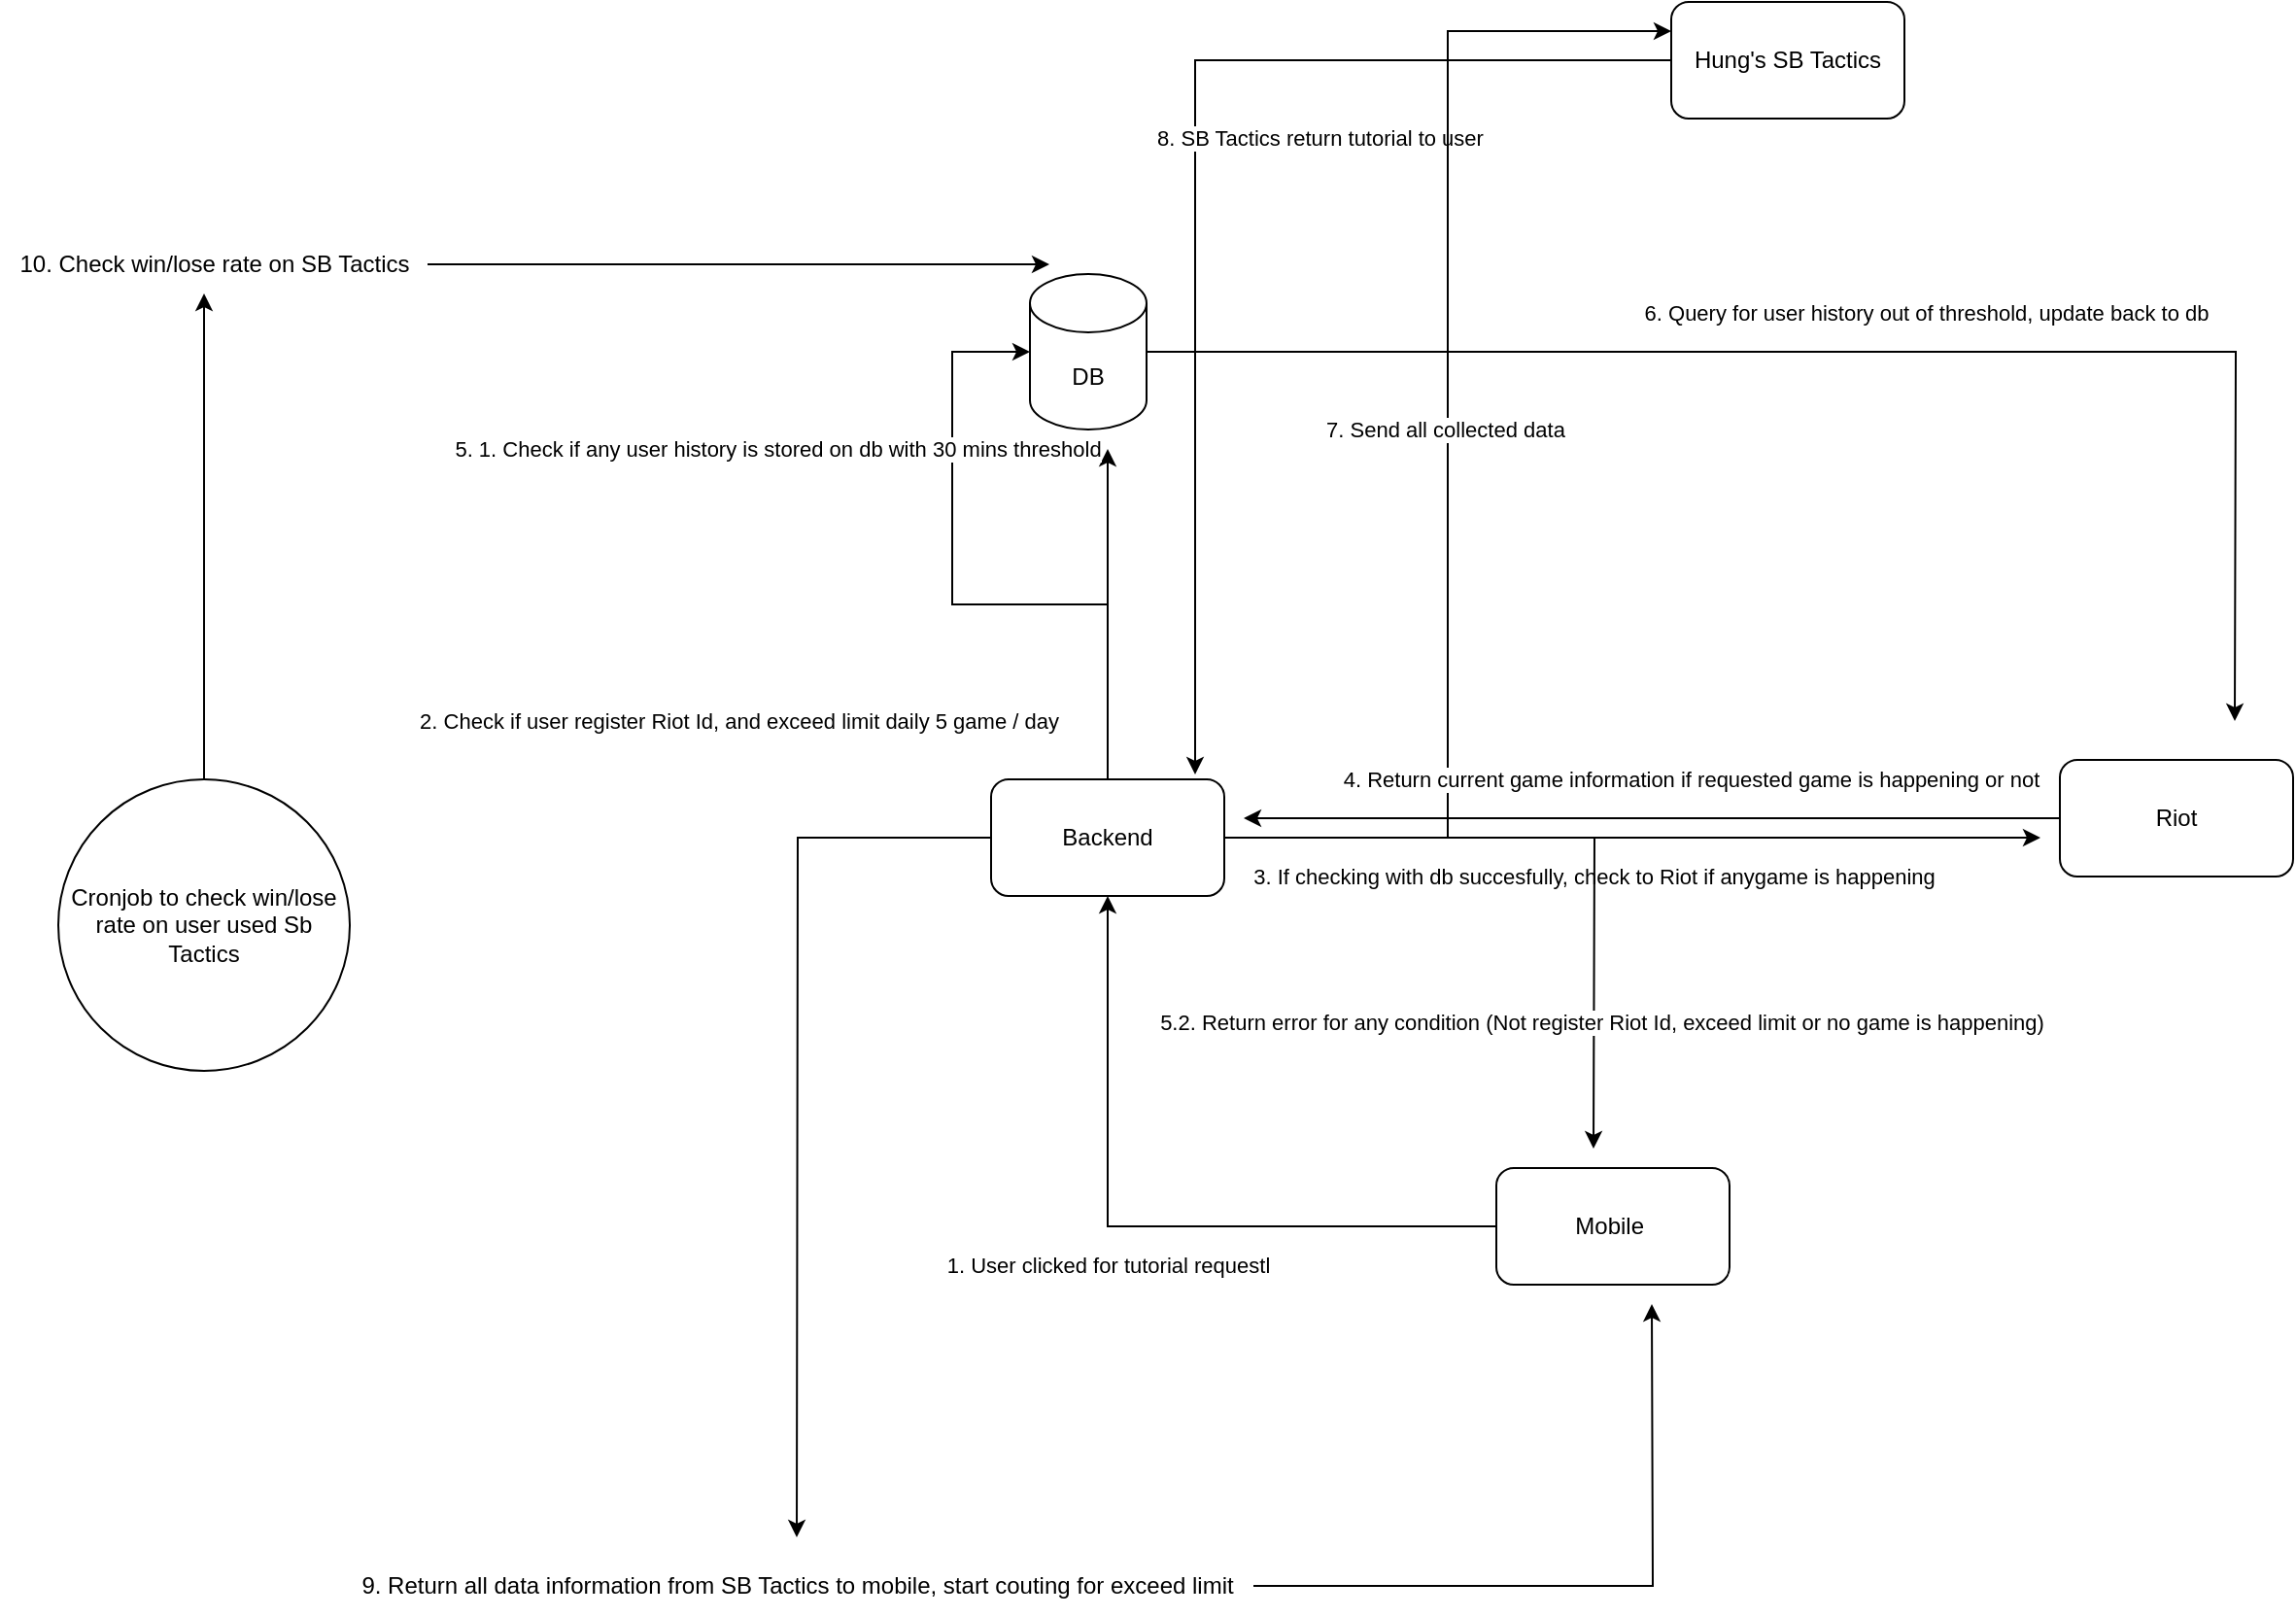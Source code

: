 <mxfile version="21.0.7" type="github">
  <diagram name="Trang-1" id="oQ7Q2U69AbRuAxu6SCVH">
    <mxGraphModel dx="2448" dy="2026" grid="1" gridSize="10" guides="1" tooltips="1" connect="1" arrows="1" fold="1" page="1" pageScale="1" pageWidth="827" pageHeight="1169" math="0" shadow="0">
      <root>
        <mxCell id="0" />
        <mxCell id="1" parent="0" />
        <mxCell id="2QQNMFbDvAQSub1k52Ly-6" style="edgeStyle=orthogonalEdgeStyle;rounded=0;orthogonalLoop=1;jettySize=auto;html=1;" edge="1" parent="1" source="2QQNMFbDvAQSub1k52Ly-1" target="2QQNMFbDvAQSub1k52Ly-3">
          <mxGeometry relative="1" as="geometry" />
        </mxCell>
        <mxCell id="2QQNMFbDvAQSub1k52Ly-7" value="1. User clicked for tutorial requestl" style="edgeLabel;html=1;align=center;verticalAlign=middle;resizable=0;points=[];" vertex="1" connectable="0" parent="2QQNMFbDvAQSub1k52Ly-6">
          <mxGeometry x="0.076" relative="1" as="geometry">
            <mxPoint x="-1" y="20" as="offset" />
          </mxGeometry>
        </mxCell>
        <mxCell id="2QQNMFbDvAQSub1k52Ly-1" value="Mobile&amp;nbsp;" style="rounded=1;whiteSpace=wrap;html=1;" vertex="1" parent="1">
          <mxGeometry x="340" y="500" width="120" height="60" as="geometry" />
        </mxCell>
        <mxCell id="2QQNMFbDvAQSub1k52Ly-30" value="8. SB Tactics return tutorial to user" style="edgeStyle=orthogonalEdgeStyle;rounded=0;orthogonalLoop=1;jettySize=auto;html=1;entryX=0.875;entryY=-0.042;entryDx=0;entryDy=0;entryPerimeter=0;" edge="1" parent="1" source="2QQNMFbDvAQSub1k52Ly-2" target="2QQNMFbDvAQSub1k52Ly-3">
          <mxGeometry x="-0.409" y="40" relative="1" as="geometry">
            <mxPoint as="offset" />
          </mxGeometry>
        </mxCell>
        <mxCell id="2QQNMFbDvAQSub1k52Ly-2" value="Hung&#39;s SB Tactics" style="rounded=1;whiteSpace=wrap;html=1;" vertex="1" parent="1">
          <mxGeometry x="430" y="-100" width="120" height="60" as="geometry" />
        </mxCell>
        <mxCell id="2QQNMFbDvAQSub1k52Ly-12" value="2. Check if user register Riot Id, and exceed limit daily 5 game / day" style="edgeStyle=orthogonalEdgeStyle;rounded=0;orthogonalLoop=1;jettySize=auto;html=1;" edge="1" parent="1" source="2QQNMFbDvAQSub1k52Ly-3">
          <mxGeometry x="-0.647" y="190" relative="1" as="geometry">
            <mxPoint x="140" y="130" as="targetPoint" />
            <mxPoint as="offset" />
          </mxGeometry>
        </mxCell>
        <mxCell id="2QQNMFbDvAQSub1k52Ly-13" style="edgeStyle=orthogonalEdgeStyle;rounded=0;orthogonalLoop=1;jettySize=auto;html=1;" edge="1" parent="1" source="2QQNMFbDvAQSub1k52Ly-3">
          <mxGeometry relative="1" as="geometry">
            <mxPoint x="620" y="330" as="targetPoint" />
          </mxGeometry>
        </mxCell>
        <mxCell id="2QQNMFbDvAQSub1k52Ly-14" value="3. If checking with db succesfully, check to Riot if anygame is happening" style="edgeLabel;html=1;align=center;verticalAlign=middle;resizable=0;points=[];" vertex="1" connectable="0" parent="2QQNMFbDvAQSub1k52Ly-13">
          <mxGeometry x="-0.262" relative="1" as="geometry">
            <mxPoint x="35" y="20" as="offset" />
          </mxGeometry>
        </mxCell>
        <mxCell id="2QQNMFbDvAQSub1k52Ly-15" style="edgeStyle=orthogonalEdgeStyle;rounded=0;orthogonalLoop=1;jettySize=auto;html=1;" edge="1" parent="1" source="2QQNMFbDvAQSub1k52Ly-3">
          <mxGeometry relative="1" as="geometry">
            <mxPoint x="390" y="490" as="targetPoint" />
          </mxGeometry>
        </mxCell>
        <mxCell id="2QQNMFbDvAQSub1k52Ly-16" value="5.2. Return error for any condition (Not register Riot Id, exceed limit or no game is happening)" style="edgeLabel;html=1;align=center;verticalAlign=middle;resizable=0;points=[];" vertex="1" connectable="0" parent="2QQNMFbDvAQSub1k52Ly-15">
          <mxGeometry x="0.629" y="4" relative="1" as="geometry">
            <mxPoint as="offset" />
          </mxGeometry>
        </mxCell>
        <mxCell id="2QQNMFbDvAQSub1k52Ly-22" value="5. 1. Check if any user history is stored on db with 30 mins threshold" style="edgeStyle=orthogonalEdgeStyle;rounded=0;orthogonalLoop=1;jettySize=auto;html=1;entryX=0;entryY=0.5;entryDx=0;entryDy=0;entryPerimeter=0;" edge="1" parent="1" source="2QQNMFbDvAQSub1k52Ly-3" target="2QQNMFbDvAQSub1k52Ly-4">
          <mxGeometry x="0.471" y="90" relative="1" as="geometry">
            <mxPoint as="offset" />
          </mxGeometry>
        </mxCell>
        <mxCell id="2QQNMFbDvAQSub1k52Ly-28" style="edgeStyle=orthogonalEdgeStyle;rounded=0;orthogonalLoop=1;jettySize=auto;html=1;entryX=0;entryY=0.25;entryDx=0;entryDy=0;" edge="1" parent="1" source="2QQNMFbDvAQSub1k52Ly-3" target="2QQNMFbDvAQSub1k52Ly-2">
          <mxGeometry relative="1" as="geometry" />
        </mxCell>
        <mxCell id="2QQNMFbDvAQSub1k52Ly-29" value="7. Send all collected data&amp;nbsp;" style="edgeLabel;html=1;align=center;verticalAlign=middle;resizable=0;points=[];" vertex="1" connectable="0" parent="2QQNMFbDvAQSub1k52Ly-28">
          <mxGeometry x="0.012" relative="1" as="geometry">
            <mxPoint y="1" as="offset" />
          </mxGeometry>
        </mxCell>
        <mxCell id="2QQNMFbDvAQSub1k52Ly-32" style="edgeStyle=orthogonalEdgeStyle;rounded=0;orthogonalLoop=1;jettySize=auto;html=1;" edge="1" parent="1" source="2QQNMFbDvAQSub1k52Ly-3">
          <mxGeometry relative="1" as="geometry">
            <mxPoint x="-20" y="690" as="targetPoint" />
          </mxGeometry>
        </mxCell>
        <mxCell id="2QQNMFbDvAQSub1k52Ly-3" value="Backend" style="rounded=1;whiteSpace=wrap;html=1;" vertex="1" parent="1">
          <mxGeometry x="80" y="300" width="120" height="60" as="geometry" />
        </mxCell>
        <mxCell id="2QQNMFbDvAQSub1k52Ly-41" style="edgeStyle=orthogonalEdgeStyle;rounded=0;orthogonalLoop=1;jettySize=auto;html=1;" edge="1" parent="1" source="2QQNMFbDvAQSub1k52Ly-4">
          <mxGeometry relative="1" as="geometry">
            <mxPoint x="720" y="270" as="targetPoint" />
          </mxGeometry>
        </mxCell>
        <mxCell id="2QQNMFbDvAQSub1k52Ly-42" value="6. Query for user history out of threshold, update back to db" style="edgeLabel;html=1;align=center;verticalAlign=middle;resizable=0;points=[];" vertex="1" connectable="0" parent="2QQNMFbDvAQSub1k52Ly-41">
          <mxGeometry x="0.067" y="3" relative="1" as="geometry">
            <mxPoint y="-17" as="offset" />
          </mxGeometry>
        </mxCell>
        <mxCell id="2QQNMFbDvAQSub1k52Ly-4" value="DB&lt;br&gt;" style="shape=cylinder3;whiteSpace=wrap;html=1;boundedLbl=1;backgroundOutline=1;size=15;" vertex="1" parent="1">
          <mxGeometry x="100" y="40" width="60" height="80" as="geometry" />
        </mxCell>
        <mxCell id="2QQNMFbDvAQSub1k52Ly-21" value="4. Return current game information if requested game is happening or not" style="edgeStyle=orthogonalEdgeStyle;rounded=0;orthogonalLoop=1;jettySize=auto;html=1;" edge="1" parent="1" source="2QQNMFbDvAQSub1k52Ly-5">
          <mxGeometry x="-0.095" y="-20" relative="1" as="geometry">
            <mxPoint x="210" y="320" as="targetPoint" />
            <mxPoint as="offset" />
          </mxGeometry>
        </mxCell>
        <mxCell id="2QQNMFbDvAQSub1k52Ly-5" value="Riot" style="rounded=1;whiteSpace=wrap;html=1;" vertex="1" parent="1">
          <mxGeometry x="630" y="290" width="120" height="60" as="geometry" />
        </mxCell>
        <mxCell id="2QQNMFbDvAQSub1k52Ly-34" style="edgeStyle=orthogonalEdgeStyle;rounded=0;orthogonalLoop=1;jettySize=auto;html=1;" edge="1" parent="1" source="2QQNMFbDvAQSub1k52Ly-33">
          <mxGeometry relative="1" as="geometry">
            <mxPoint x="420" y="570" as="targetPoint" />
          </mxGeometry>
        </mxCell>
        <mxCell id="2QQNMFbDvAQSub1k52Ly-33" value="9. Return all data information from SB Tactics to mobile, start couting for exceed limit" style="text;html=1;align=center;verticalAlign=middle;resizable=0;points=[];autosize=1;strokeColor=none;fillColor=none;" vertex="1" parent="1">
          <mxGeometry x="-255" y="700" width="470" height="30" as="geometry" />
        </mxCell>
        <mxCell id="2QQNMFbDvAQSub1k52Ly-37" style="edgeStyle=orthogonalEdgeStyle;rounded=0;orthogonalLoop=1;jettySize=auto;html=1;" edge="1" parent="1" source="2QQNMFbDvAQSub1k52Ly-36">
          <mxGeometry relative="1" as="geometry">
            <mxPoint x="-325" y="50" as="targetPoint" />
          </mxGeometry>
        </mxCell>
        <mxCell id="2QQNMFbDvAQSub1k52Ly-36" value="Cronjob to check win/lose rate on user used Sb Tactics" style="ellipse;whiteSpace=wrap;html=1;aspect=fixed;" vertex="1" parent="1">
          <mxGeometry x="-400" y="300" width="150" height="150" as="geometry" />
        </mxCell>
        <mxCell id="2QQNMFbDvAQSub1k52Ly-39" style="edgeStyle=orthogonalEdgeStyle;rounded=0;orthogonalLoop=1;jettySize=auto;html=1;" edge="1" parent="1" source="2QQNMFbDvAQSub1k52Ly-38">
          <mxGeometry relative="1" as="geometry">
            <mxPoint x="110" y="35" as="targetPoint" />
          </mxGeometry>
        </mxCell>
        <mxCell id="2QQNMFbDvAQSub1k52Ly-38" value="10. Check win/lose rate on SB Tactics" style="text;html=1;align=center;verticalAlign=middle;resizable=0;points=[];autosize=1;strokeColor=none;fillColor=none;" vertex="1" parent="1">
          <mxGeometry x="-430" y="20" width="220" height="30" as="geometry" />
        </mxCell>
      </root>
    </mxGraphModel>
  </diagram>
</mxfile>
